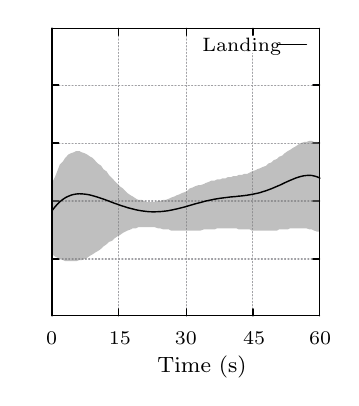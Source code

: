 
\definecolor{ca0a0a4}{RGB}{160,160,164}
\definecolor{c808080}{RGB}{128,128,128}
\begin{tikzpicture}[y=0.80pt, x=0.80pt, yscale=-0.51, xscale=0.49, inner sep=0pt, outer sep=0pt]
\scriptsize
\begin{scope}[draw=black,line join=bevel,line cap=rect,even odd rule,line width=0.512pt]
  \begin{scope}[cm={{1.0,0.0,0.0,1.0,(0.0,0.0)}},draw=black,line join=bevel,line cap=rect,line width=0.512pt]
  \end{scope}
  \begin{scope}[cm={{1.006,0.0,0.0,1.006,(0.0,0.0)}},draw=black,line join=bevel,line cap=rect,line width=0.512pt]
  \end{scope}
  \begin{scope}[cm={{1.006,0.0,0.0,1.006,(0.0,0.0)}},draw=ca0a0a4,dash pattern=on 0.40pt off 0.80pt,line join=round,line cap=round,line width=0.400pt]
    \path[draw] (53.5,268.5) -- (298.5,268.5);
  \end{scope}
  \begin{scope}[cm={{1.006,0.0,0.0,1.006,(0.0,0.0)}},draw=black,line join=round,line cap=round,line width=0.512pt]
    \path[draw] (53.5,268.5) -- (59.5,268.5);
    \path[draw] (298.5,268.5) -- (292.5,268.5);
  \end{scope}
  \begin{scope}[cm={{1.006,0.0,0.0,1.006,(0.0,0.0)}},draw=black,line join=bevel,line cap=rect,line width=0.512pt]
  \end{scope}
  \begin{scope}[cm={{1.006,0.0,0.0,1.006,(27.169,276.216)}},draw=black,line join=bevel,line cap=rect,line width=0.512pt]
  \end{scope}
  \begin{scope}[cm={{1.006,0.0,0.0,1.006,(27.169,276.216)}},draw=black,line join=bevel,line cap=rect,line width=0.512pt]
  \end{scope}
  \begin{scope}[cm={{1.006,0.0,0.0,1.006,(27.169,276.216)}},draw=black,line join=bevel,line cap=rect,line width=0.512pt]
  \end{scope}
  \begin{scope}[cm={{1.006,0.0,0.0,1.006,(27.169,276.216)}},draw=black,line join=bevel,line cap=rect,line width=0.512pt]
  \end{scope}
  \begin{scope}[cm={{1.006,0.0,0.0,1.006,(27.169,276.216)}},draw=black,line join=bevel,line cap=rect,line width=0.512pt]
  \end{scope}
  \begin{scope}[cm={{1.006,0.0,0.0,1.006,(27.169,276.216)}},draw=black,line join=bevel,line cap=rect,line width=0.512pt]
    %\path[fill=black] (0.0,0.0) node[above right] (text40) {24};
  \end{scope}
  \begin{scope}[cm={{1.006,0.0,0.0,1.006,(27.169,276.216)}},draw=black,line join=bevel,line cap=rect,line width=0.512pt]
  \end{scope}
  \begin{scope}[cm={{1.006,0.0,0.0,1.006,(0.0,0.0)}},draw=black,line join=bevel,line cap=rect,line width=0.512pt]
  \end{scope}
  \begin{scope}[cm={{1.006,0.0,0.0,1.006,(0.0,0.0)}},draw=ca0a0a4,dash pattern=on 0.40pt off 0.80pt,line join=round,line cap=round,line width=0.400pt]
    \path[draw] (53.5,218.5) -- (298.5,218.5);
  \end{scope}
  \begin{scope}[cm={{1.006,0.0,0.0,1.006,(0.0,0.0)}},draw=black,line join=round,line cap=round,line width=0.512pt]
    \path[draw] (53.5,218.5) -- (59.5,218.5);
    \path[draw] (298.5,218.5) -- (292.5,218.5);
  \end{scope}
  \begin{scope}[cm={{1.006,0.0,0.0,1.006,(0.0,0.0)}},draw=black,line join=bevel,line cap=rect,line width=0.512pt]
  \end{scope}
  \begin{scope}[cm={{1.006,0.0,0.0,1.006,(27.169,224.897)}},draw=black,line join=bevel,line cap=rect,line width=0.512pt]
  \end{scope}
  \begin{scope}[cm={{1.006,0.0,0.0,1.006,(27.169,224.897)}},draw=black,line join=bevel,line cap=rect,line width=0.512pt]
  \end{scope}
  \begin{scope}[cm={{1.006,0.0,0.0,1.006,(27.169,224.897)}},draw=black,line join=bevel,line cap=rect,line width=0.512pt]
  \end{scope}
  \begin{scope}[cm={{1.006,0.0,0.0,1.006,(27.169,224.897)}},draw=black,line join=bevel,line cap=rect,line width=0.512pt]
  \end{scope}
  \begin{scope}[cm={{1.006,0.0,0.0,1.006,(27.169,224.897)}},draw=black,line join=bevel,line cap=rect,line width=0.512pt]
  \end{scope}
  \begin{scope}[cm={{1.006,0.0,0.0,1.006,(27.169,224.897)}},draw=black,line join=bevel,line cap=rect,line width=0.512pt]
    %\path[fill=black] (0.0,0.0) node[above right] (text70) {26};
  \end{scope}
  \begin{scope}[cm={{1.006,0.0,0.0,1.006,(27.169,224.897)}},draw=black,line join=bevel,line cap=rect,line width=0.512pt]
  \end{scope}
  \begin{scope}[cm={{1.006,0.0,0.0,1.006,(0.0,0.0)}},draw=black,line join=bevel,line cap=rect,line width=0.512pt]
  \end{scope}
  \begin{scope}[cm={{1.006,0.0,0.0,1.006,(0.0,0.0)}},draw=ca0a0a4,dash pattern=on 0.40pt off 0.80pt,line join=round,line cap=round,line width=0.400pt]
    \path[draw] (53.5,167.5) -- (298.5,167.5);
  \end{scope}
  \begin{scope}[cm={{1.006,0.0,0.0,1.006,(0.0,0.0)}},draw=black,line join=round,line cap=round,line width=0.512pt]
    \path[draw] (53.5,167.5) -- (59.5,167.5);
    \path[draw] (298.5,167.5) -- (292.5,167.5);
  \end{scope}
  \begin{scope}[cm={{1.006,0.0,0.0,1.006,(0.0,0.0)}},draw=black,line join=bevel,line cap=rect,line width=0.512pt]
  \end{scope}
  \begin{scope}[cm={{1.006,0.0,0.0,1.006,(28.175,173.578)}},draw=black,line join=bevel,line cap=rect,line width=0.512pt]
  \end{scope}
  \begin{scope}[cm={{1.006,0.0,0.0,1.006,(28.175,173.578)}},draw=black,line join=bevel,line cap=rect,line width=0.512pt]
  \end{scope}
  \begin{scope}[cm={{1.006,0.0,0.0,1.006,(28.175,173.578)}},draw=black,line join=bevel,line cap=rect,line width=0.512pt]
  \end{scope}
  \begin{scope}[cm={{1.006,0.0,0.0,1.006,(28.175,173.578)}},draw=black,line join=bevel,line cap=rect,line width=0.512pt]
  \end{scope}
  \begin{scope}[cm={{1.006,0.0,0.0,1.006,(28.175,173.578)}},draw=black,line join=bevel,line cap=rect,line width=0.512pt]
  \end{scope}
  \begin{scope}[cm={{1.006,0.0,0.0,1.006,(28.175,173.578)}},draw=black,line join=bevel,line cap=rect,line width=0.512pt]
    %\path[fill=black] (0.0,0.0) node[above right] (text100) {28};
  \end{scope}
  \begin{scope}[cm={{1.006,0.0,0.0,1.006,(28.175,173.578)}},draw=black,line join=bevel,line cap=rect,line width=0.512pt]
  \end{scope}
  \begin{scope}[cm={{1.006,0.0,0.0,1.006,(0.0,0.0)}},draw=black,line join=bevel,line cap=rect,line width=0.512pt]
  \end{scope}
  \begin{scope}[cm={{1.006,0.0,0.0,1.006,(0.0,0.0)}},draw=ca0a0a4,dash pattern=on 0.40pt off 0.80pt,line join=round,line cap=round,line width=0.400pt]
    \path[draw] (53.5,116.5) -- (298.5,116.5);
  \end{scope}
  \begin{scope}[cm={{1.006,0.0,0.0,1.006,(0.0,0.0)}},draw=black,line join=round,line cap=round,line width=0.512pt]
    \path[draw] (53.5,116.5) -- (59.5,116.5);
    \path[draw] (298.5,116.5) -- (292.5,116.5);
  \end{scope}
  \begin{scope}[cm={{1.006,0.0,0.0,1.006,(0.0,0.0)}},draw=black,line join=bevel,line cap=rect,line width=0.512pt]
  \end{scope}
  \begin{scope}[cm={{1.006,0.0,0.0,1.006,(27.169,123.266)}},draw=black,line join=bevel,line cap=rect,line width=0.512pt]
  \end{scope}
  \begin{scope}[cm={{1.006,0.0,0.0,1.006,(27.169,123.266)}},draw=black,line join=bevel,line cap=rect,line width=0.512pt]
  \end{scope}
  \begin{scope}[cm={{1.006,0.0,0.0,1.006,(27.169,123.266)}},draw=black,line join=bevel,line cap=rect,line width=0.512pt]
  \end{scope}
  \begin{scope}[cm={{1.006,0.0,0.0,1.006,(27.169,123.266)}},draw=black,line join=bevel,line cap=rect,line width=0.512pt]
  \end{scope}
  \begin{scope}[cm={{1.006,0.0,0.0,1.006,(27.169,123.266)}},draw=black,line join=bevel,line cap=rect,line width=0.512pt]
  \end{scope}
  \begin{scope}[cm={{1.006,0.0,0.0,1.006,(27.169,123.266)}},draw=black,line join=bevel,line cap=rect,line width=0.512pt]
    %\path[fill=black] (0.0,0.0) node[above right] (text130) {30};
  \end{scope}
  \begin{scope}[cm={{1.006,0.0,0.0,1.006,(27.169,123.266)}},draw=black,line join=bevel,line cap=rect,line width=0.512pt]
  \end{scope}
  \begin{scope}[cm={{1.006,0.0,0.0,1.006,(0.0,0.0)}},draw=black,line join=bevel,line cap=rect,line width=0.512pt]
  \end{scope}
  \begin{scope}[cm={{1.006,0.0,0.0,1.006,(0.0,0.0)}},draw=ca0a0a4,dash pattern=on 0.40pt off 0.80pt,line join=round,line cap=round,line width=0.400pt]
    \path[draw] (53.5,65.5) -- (298.5,65.5);
  \end{scope}
  \begin{scope}[cm={{1.006,0.0,0.0,1.006,(0.0,0.0)}},draw=black,line join=round,line cap=round,line width=0.512pt]
    \path[draw] (53.5,65.5) -- (59.5,65.5);
    \path[draw] (298.5,65.5) -- (292.5,65.5);
  \end{scope}
  \begin{scope}[cm={{1.006,0.0,0.0,1.006,(0.0,0.0)}},draw=black,line join=bevel,line cap=rect,line width=0.512pt]
  \end{scope}
  \begin{scope}[cm={{1.006,0.0,0.0,1.006,(27.169,71.947)}},draw=black,line join=bevel,line cap=rect,line width=0.512pt]
  \end{scope}
  \begin{scope}[cm={{1.006,0.0,0.0,1.006,(27.169,71.947)}},draw=black,line join=bevel,line cap=rect,line width=0.512pt]
  \end{scope}
  \begin{scope}[cm={{1.006,0.0,0.0,1.006,(27.169,71.947)}},draw=black,line join=bevel,line cap=rect,line width=0.512pt]
  \end{scope}
  \begin{scope}[cm={{1.006,0.0,0.0,1.006,(27.169,71.947)}},draw=black,line join=bevel,line cap=rect,line width=0.512pt]
  \end{scope}
  \begin{scope}[cm={{1.006,0.0,0.0,1.006,(27.169,71.947)}},draw=black,line join=bevel,line cap=rect,line width=0.512pt]
  \end{scope}
  \begin{scope}[cm={{1.006,0.0,0.0,1.006,(27.169,71.947)}},draw=black,line join=bevel,line cap=rect,line width=0.512pt]
    %\path[fill=black] (0.0,0.0) node[above right] (text160) {32};
  \end{scope}
  \begin{scope}[cm={{1.006,0.0,0.0,1.006,(27.169,71.947)}},draw=black,line join=bevel,line cap=rect,line width=0.512pt]
  \end{scope}
  \begin{scope}[cm={{1.006,0.0,0.0,1.006,(0.0,0.0)}},draw=black,line join=bevel,line cap=rect,line width=0.512pt]
  \end{scope}
  \begin{scope}[cm={{1.006,0.0,0.0,1.006,(0.0,0.0)}},draw=ca0a0a4,dash pattern=on 0.40pt off 0.80pt,line join=round,line cap=round,line width=0.400pt]
    \path[draw] (53.5,15.5) -- (298.5,15.5);
  \end{scope}
  \begin{scope}[cm={{1.006,0.0,0.0,1.006,(0.0,0.0)}},draw=black,line join=round,line cap=round,line width=0.512pt]
    \path[draw] (53.5,15.5) -- (59.5,15.5);
    \path[draw] (298.5,15.5) -- (292.5,15.5);
  \end{scope}
  \begin{scope}[cm={{1.006,0.0,0.0,1.006,(0.0,0.0)}},draw=black,line join=bevel,line cap=rect,line width=0.512pt]
  \end{scope}
  \begin{scope}[cm={{1.006,0.0,0.0,1.006,(27.169,20.628)}},draw=black,line join=bevel,line cap=rect,line width=0.512pt]
  \end{scope}
  \begin{scope}[cm={{1.006,0.0,0.0,1.006,(27.169,20.628)}},draw=black,line join=bevel,line cap=rect,line width=0.512pt]
  \end{scope}
  \begin{scope}[cm={{1.006,0.0,0.0,1.006,(27.169,20.628)}},draw=black,line join=bevel,line cap=rect,line width=0.512pt]
  \end{scope}
  \begin{scope}[cm={{1.006,0.0,0.0,1.006,(27.169,20.628)}},draw=black,line join=bevel,line cap=rect,line width=0.512pt]
  \end{scope}
  \begin{scope}[cm={{1.006,0.0,0.0,1.006,(27.169,20.628)}},draw=black,line join=bevel,line cap=rect,line width=0.512pt]
  \end{scope}
  \begin{scope}[cm={{1.006,0.0,0.0,1.006,(27.169,20.628)}},draw=black,line join=bevel,line cap=rect,line width=0.512pt]
    %\path[fill=black] (0.0,0.0) node[above right] (text190) {34};
  \end{scope}
  \begin{scope}[cm={{1.006,0.0,0.0,1.006,(27.169,20.628)}},draw=black,line join=bevel,line cap=rect,line width=0.512pt]
  \end{scope}
  \begin{scope}[cm={{1.006,0.0,0.0,1.006,(0.0,0.0)}},draw=black,line join=bevel,line cap=rect,line width=0.512pt]
  \end{scope}
  \begin{scope}[cm={{1.006,0.0,0.0,1.006,(0.0,0.0)}},draw=ca0a0a4,dash pattern=on 0.40pt off 0.80pt,line join=round,line cap=round,line width=0.400pt]
    \path[draw] (53.5,268.5) -- (53.5,15.5);
  \end{scope}
  \begin{scope}[cm={{1.006,0.0,0.0,1.006,(0.0,0.0)}},draw=black,line join=round,line cap=round,line width=0.512pt]
    \path[draw] (53.5,268.5) -- (53.5,262.5);
    \path[draw] (53.5,15.5) -- (53.5,21.5);
  \end{scope}
  \begin{scope}[cm={{1.006,0.0,0.0,1.006,(0.0,0.0)}},draw=black,line join=bevel,line cap=rect,line width=0.512pt]
  \end{scope}
  \begin{scope}[cm={{1.006,0.0,0.0,1.006,(48.3,298.353)}},draw=black,line join=bevel,line cap=rect,line width=0.512pt]
  \end{scope}
  \begin{scope}[cm={{1.006,0.0,0.0,1.006,(48.3,298.353)}},draw=black,line join=bevel,line cap=rect,line width=0.512pt]
  \end{scope}
  \begin{scope}[cm={{1.006,0.0,0.0,1.006,(48.3,298.353)}},draw=black,line join=bevel,line cap=rect,line width=0.512pt]
  \end{scope}
  \begin{scope}[cm={{1.006,0.0,0.0,1.006,(48.3,298.353)}},draw=black,line join=bevel,line cap=rect,line width=0.512pt]
  \end{scope}
  \begin{scope}[cm={{1.006,0.0,0.0,1.006,(48.3,298.353)}},draw=black,line join=bevel,line cap=rect,line width=0.512pt]
  \end{scope}
  \begin{scope}[cm={{1.006,0.0,0.0,1.006,(48.3,295.353)}},draw=black,line join=bevel,line cap=rect,line width=0.512pt]
    \path[fill=black] (0.0,0.0) node[above right] (text220) {0};
  \end{scope}
  \begin{scope}[cm={{1.006,0.0,0.0,1.006,(48.3,298.353)}},draw=black,line join=bevel,line cap=rect,line width=0.512pt]
  \end{scope}
  \begin{scope}[cm={{1.006,0.0,0.0,1.006,(0.0,0.0)}},draw=black,line join=bevel,line cap=rect,line width=0.512pt]
  \end{scope}
  \begin{scope}[cm={{1.006,0.0,0.0,1.006,(0.0,0.0)}},draw=ca0a0a4,dash pattern=on 0.40pt off 0.80pt,line join=round,line cap=round,line width=0.400pt]
    \path[draw] (114.5,268.5) -- (114.5,15.5);
  \end{scope}
  \begin{scope}[cm={{1.006,0.0,0.0,1.006,(0.0,0.0)}},draw=black,line join=round,line cap=round,line width=0.512pt]
    \path[draw] (114.5,268.5) -- (114.5,262.5);
    \path[draw] (114.5,15.5) -- (114.5,21.5);
  \end{scope}
  \begin{scope}[cm={{1.006,0.0,0.0,1.006,(0.0,0.0)}},draw=black,line join=bevel,line cap=rect,line width=0.512pt]
  \end{scope}
  \begin{scope}[cm={{1.006,0.0,0.0,1.006,(106.159,298.353)}},draw=black,line join=bevel,line cap=rect,line width=0.512pt]
  \end{scope}
  \begin{scope}[cm={{1.006,0.0,0.0,1.006,(106.159,298.353)}},draw=black,line join=bevel,line cap=rect,line width=0.512pt]
  \end{scope}
  \begin{scope}[cm={{1.006,0.0,0.0,1.006,(106.159,298.353)}},draw=black,line join=bevel,line cap=rect,line width=0.512pt]
  \end{scope}
  \begin{scope}[cm={{1.006,0.0,0.0,1.006,(106.159,298.353)}},draw=black,line join=bevel,line cap=rect,line width=0.512pt]
  \end{scope}
  \begin{scope}[cm={{1.006,0.0,0.0,1.006,(106.159,298.353)}},draw=black,line join=bevel,line cap=rect,line width=0.512pt]
  \end{scope}
  \begin{scope}[cm={{1.006,0.0,0.0,1.006,(106.159,295.353)}},draw=black,line join=bevel,line cap=rect,line width=0.512pt]
    \path[fill=black] (0.0,0.0) node[above right] (text250) {15};
  \end{scope}
  \begin{scope}[cm={{1.006,0.0,0.0,1.006,(106.159,298.353)}},draw=black,line join=bevel,line cap=rect,line width=0.512pt]
  \end{scope}
  \begin{scope}[cm={{1.006,0.0,0.0,1.006,(0.0,0.0)}},draw=black,line join=bevel,line cap=rect,line width=0.512pt]
  \end{scope}
  \begin{scope}[cm={{1.006,0.0,0.0,1.006,(0.0,0.0)}},draw=ca0a0a4,dash pattern=on 0.40pt off 0.80pt,line join=round,line cap=round,line width=0.400pt]
    \path[draw] (176.5,268.5) -- (176.5,15.5);
  \end{scope}
  \begin{scope}[cm={{1.006,0.0,0.0,1.006,(0.0,0.0)}},draw=black,line join=round,line cap=round,line width=0.512pt]
    \path[draw] (176.5,268.5) -- (176.5,262.5);
    \path[draw] (176.5,15.5) -- (176.5,21.5);
  \end{scope}
  \begin{scope}[cm={{1.006,0.0,0.0,1.006,(0.0,0.0)}},draw=black,line join=bevel,line cap=rect,line width=0.512pt]
  \end{scope}
  \begin{scope}[cm={{1.006,0.0,0.0,1.006,(167.038,298.353)}},draw=black,line join=bevel,line cap=rect,line width=0.512pt]
  \end{scope}
  \begin{scope}[cm={{1.006,0.0,0.0,1.006,(167.038,298.353)}},draw=black,line join=bevel,line cap=rect,line width=0.512pt]
  \end{scope}
  \begin{scope}[cm={{1.006,0.0,0.0,1.006,(167.038,298.353)}},draw=black,line join=bevel,line cap=rect,line width=0.512pt]
  \end{scope}
  \begin{scope}[cm={{1.006,0.0,0.0,1.006,(167.038,298.353)}},draw=black,line join=bevel,line cap=rect,line width=0.512pt]
  \end{scope}
  \begin{scope}[cm={{1.006,0.0,0.0,1.006,(167.038,298.353)}},draw=black,line join=bevel,line cap=rect,line width=0.512pt]
  \end{scope}
  \begin{scope}[cm={{1.006,0.0,0.0,1.006,(167.038,295.353)}},draw=black,line join=bevel,line cap=rect,line width=0.512pt]
    \path[fill=black] (0.0,0.0) node[above right] (text280) {30};
  \end{scope}
  \begin{scope}[cm={{1.006,0.0,0.0,1.006,(167.038,298.353)}},draw=black,line join=bevel,line cap=rect,line width=0.512pt]
  \end{scope}
  \begin{scope}[cm={{1.006,0.0,0.0,1.006,(0.0,0.0)}},draw=black,line join=bevel,line cap=rect,line width=0.512pt]
  \end{scope}
  \begin{scope}[cm={{1.006,0.0,0.0,1.006,(0.0,0.0)}},draw=ca0a0a4,dash pattern=on 0.40pt off 0.80pt,line join=round,line cap=round,line width=0.400pt]
    \path[draw] (237.5,268.5) -- (237.5,37.5);
    \path[draw] (237.5,21.5) -- (237.5,15.5);
  \end{scope}
  \begin{scope}[cm={{1.006,0.0,0.0,1.006,(0.0,0.0)}},draw=black,line join=round,line cap=round,line width=0.512pt]
    \path[draw] (237.5,268.5) -- (237.5,262.5);
    \path[draw] (237.5,15.5) -- (237.5,21.5);
  \end{scope}
  \begin{scope}[cm={{1.006,0.0,0.0,1.006,(0.0,0.0)}},draw=black,line join=bevel,line cap=rect,line width=0.512pt]
  \end{scope}
  \begin{scope}[cm={{1.006,0.0,0.0,1.006,(229.928,298.353)}},draw=black,line join=bevel,line cap=rect,line width=0.512pt]
  \end{scope}
  \begin{scope}[cm={{1.006,0.0,0.0,1.006,(229.928,298.353)}},draw=black,line join=bevel,line cap=rect,line width=0.512pt]
  \end{scope}
  \begin{scope}[cm={{1.006,0.0,0.0,1.006,(229.928,298.353)}},draw=black,line join=bevel,line cap=rect,line width=0.512pt]
  \end{scope}
  \begin{scope}[cm={{1.006,0.0,0.0,1.006,(229.928,298.353)}},draw=black,line join=bevel,line cap=rect,line width=0.512pt]
  \end{scope}
  \begin{scope}[cm={{1.006,0.0,0.0,1.006,(229.928,298.353)}},draw=black,line join=bevel,line cap=rect,line width=0.512pt]
  \end{scope}
  \begin{scope}[cm={{1.006,0.0,0.0,1.006,(229.928,295.353)}},draw=black,line join=bevel,line cap=rect,line width=0.512pt]
    \path[fill=black] (0.0,0.0) node[above right] (text312) {45};
  \end{scope}
  \begin{scope}[cm={{1.006,0.0,0.0,1.006,(229.928,298.353)}},draw=black,line join=bevel,line cap=rect,line width=0.512pt]
  \end{scope}
  \begin{scope}[cm={{1.006,0.0,0.0,1.006,(0.0,0.0)}},draw=black,line join=bevel,line cap=rect,line width=0.512pt]
  \end{scope}
  \begin{scope}[cm={{1.006,0.0,0.0,1.006,(0.0,0.0)}},draw=ca0a0a4,dash pattern=on 0.40pt off 0.80pt,line join=round,line cap=round,line width=0.400pt]
    \path[draw] (298.5,268.5) -- (298.5,15.5);
  \end{scope}
  \begin{scope}[cm={{1.006,0.0,0.0,1.006,(0.0,0.0)}},draw=black,line join=round,line cap=round,line width=0.512pt]
    \path[draw] (298.5,268.5) -- (298.5,262.5);
    \path[draw] (298.5,15.5) -- (298.5,21.5);
  \end{scope}
  \begin{scope}[cm={{1.006,0.0,0.0,1.006,(0.0,0.0)}},draw=black,line join=bevel,line cap=rect,line width=0.512pt]
  \end{scope}
  \begin{scope}[cm={{1.006,0.0,0.0,1.006,(290.806,298.353)}},draw=black,line join=bevel,line cap=rect,line width=0.512pt]
  \end{scope}
  \begin{scope}[cm={{1.006,0.0,0.0,1.006,(290.806,298.353)}},draw=black,line join=bevel,line cap=rect,line width=0.512pt]
  \end{scope}
  \begin{scope}[cm={{1.006,0.0,0.0,1.006,(290.806,298.353)}},draw=black,line join=bevel,line cap=rect,line width=0.512pt]
  \end{scope}
  \begin{scope}[cm={{1.006,0.0,0.0,1.006,(290.806,298.353)}},draw=black,line join=bevel,line cap=rect,line width=0.512pt]
  \end{scope}
  \begin{scope}[cm={{1.006,0.0,0.0,1.006,(290.806,298.353)}},draw=black,line join=bevel,line cap=rect,line width=0.512pt]
  \end{scope}
  \begin{scope}[cm={{1.006,0.0,0.0,1.006,(290.806,295.353)}},draw=black,line join=bevel,line cap=rect,line width=0.512pt]
    \path[fill=black] (0.0,0.0) node[above right] (text342) {60};
  \end{scope}
  \begin{scope}[cm={{1.006,0.0,0.0,1.006,(290.806,298.353)}},draw=black,line join=bevel,line cap=rect,line width=0.512pt]
  \end{scope}
  \begin{scope}[cm={{1.006,0.0,0.0,1.006,(0.0,0.0)}},draw=black,line join=bevel,line cap=rect,line width=0.512pt]
  \end{scope}
  \begin{scope}[cm={{1.006,0.0,0.0,1.006,(0.0,0.0)}},draw=black,line join=round,line cap=round,line width=0.512pt]
    \path[draw] (53.5,15.5) -- (53.5,268.5) -- (298.5,268.5) --
      (298.5,15.5) -- (53.5,15.5);
  \end{scope}
  \begin{scope}[cm={{1.006,0.0,0.0,1.006,(0.0,0.0)}},draw=black,line join=bevel,line cap=rect,line width=0.512pt]
  \end{scope}
  \begin{scope}[cm={{0.0,-1.006,1.006,0.0,(13.584,176.597)}},draw=black,line join=bevel,line cap=rect,line width=0.512pt]
  \end{scope}
  \begin{scope}[cm={{0.0,-1.006,1.006,0.0,(13.584,176.597)}},draw=black,line join=bevel,line cap=rect,line width=0.512pt]
  \end{scope}
  \begin{scope}[cm={{0.0,-1.006,1.006,0.0,(13.584,176.597)}},draw=black,line join=bevel,line cap=rect,line width=0.512pt]
  \end{scope}
  \begin{scope}[cm={{0.0,-1.006,1.006,0.0,(13.584,176.597)}},draw=black,line join=bevel,line cap=rect,line width=0.512pt]
  \end{scope}
  \begin{scope}[cm={{0.0,-1.006,1.006,0.0,(13.584,176.597)}},draw=black,line join=bevel,line cap=rect,line width=0.512pt]
  \end{scope}
  \begin{scope}[cm={{0.0,-1.006,1.006,0.0,(9.584,176.597)}},draw=black,line join=bevel,line cap=rect,line width=0.512pt]
    %\path[fill=black] (0.0,0.0) node[above right] (text366) {\rotatebox{90}{Power (W)}};
  \end{scope}
  \begin{scope}[cm={{0.0,-1.006,1.006,0.0,(13.584,176.597)}},draw=black,line join=bevel,line cap=rect,line width=0.512pt]
  \end{scope}
  \begin{scope}[cm={{1.006,0.0,0.0,1.006,(150.938,317.472)}},draw=black,line join=bevel,line cap=rect,line width=0.512pt]
  \end{scope}
  \begin{scope}[cm={{1.006,0.0,0.0,1.006,(150.938,317.472)}},draw=black,line join=bevel,line cap=rect,line width=0.512pt]
  \end{scope}
  \begin{scope}[cm={{1.006,0.0,0.0,1.006,(150.938,317.472)}},draw=black,line join=bevel,line cap=rect,line width=0.512pt]
  \end{scope}
  \begin{scope}[cm={{1.006,0.0,0.0,1.006,(150.938,317.472)}},draw=black,line join=bevel,line cap=rect,line width=0.512pt]
  \end{scope}
  \begin{scope}[cm={{1.006,0.0,0.0,1.006,(150.938,317.472)}},draw=black,line join=bevel,line cap=rect,line width=0.512pt]
  \end{scope}
  \begin{scope}[cm={{1.006,0.0,0.0,1.006,(150.938,325.472)}},draw=black,line join=bevel,line cap=rect,line width=0.512pt]
    \path[fill=black] (0.0,0.0) node[above right] (text382) {\footnotesize Time (s)};
  \end{scope}
  \begin{scope}[cm={{1.006,0.0,0.0,1.006,(150.938,317.472)}},draw=black,line join=bevel,line cap=rect,line width=0.512pt]
  \end{scope}
  \begin{scope}[cm={{1.006,0.0,0.0,1.006,(0.0,0.0)}},draw=black,line join=bevel,line cap=rect,line width=0.512pt]
  \end{scope}
  \begin{scope}[cm={{1.006,0.0,0.0,1.006,(0.0,0.0)}},draw=black,line join=bevel,line cap=rect,line width=0.512pt]
  \end{scope}
  \begin{scope}[cm={{1.006,0.0,0.0,1.006,(0.0,0.0)}},draw=black,line join=bevel,line cap=rect,line width=0.512pt]
  \end{scope}
  \begin{scope}[cm={{1.006,0.0,0.0,1.006,(0.0,0.0)}},draw=c808080,fill=c808080,line join=bevel,line cap=rect,draw opacity=0.500,fill opacity=0.500,line width=0.512pt,transparency group]
    \path[fill,even odd rule] (53.5,214.5) -- (56.5,216.5) --
      (58.5,217.5) -- (60.5,218.5) -- (63.5,219.5) --
      (65.5,220.5) -- (68.5,220.5) -- (70.5,220.5) --
      (73.5,220.5) -- (75.5,220.5) -- (78.5,219.5) --
      (80.5,219.5) -- (83.5,218.5) -- (85.5,217.5) --
      (88.5,215.5) -- (90.5,214.5) -- (93.5,212.5) --
      (95.5,211.5) -- (98.5,209.5) -- (100.5,207.5) --
      (103.5,205.5) -- (105.5,203.5) -- (108.5,202.5) --
      (110.5,200.5) -- (113.5,198.5) -- (115.5,197.5) --
      (118.5,195.5) -- (120.5,194.5) -- (122.5,193.5) --
      (125.5,192.5) -- (127.5,191.5) -- (130.5,191.5) --
      (132.5,190.5) -- (135.5,190.5) -- (137.5,190.5) --
      (140.5,190.5) -- (142.5,190.5) -- (145.5,190.5) --
      (147.5,190.5) -- (150.5,191.5) -- (152.5,191.5) --
      (155.5,192.5) -- (157.5,192.5) -- (160.5,192.5) --
      (162.5,193.5) -- (165.5,193.5) -- (167.5,193.5) --
      (170.5,193.5) -- (172.5,193.5) -- (175.5,193.5) --
      (177.5,193.5) -- (179.5,193.5) -- (182.5,193.5) --
      (184.5,193.5) -- (187.5,193.5) -- (189.5,193.5) --
      (192.5,192.5) -- (194.5,192.5) -- (197.5,192.5) --
      (199.5,192.5) -- (202.5,192.5) -- (204.5,191.5) --
      (207.5,191.5) -- (209.5,191.5) -- (212.5,191.5) --
      (214.5,191.5) -- (217.5,191.5) -- (219.5,191.5) --
      (222.5,191.5) -- (224.5,192.5) -- (227.5,192.5) --
      (229.5,192.5) -- (232.5,192.5) -- (234.5,192.5) --
      (236.5,193.5) -- (239.5,193.5) -- (241.5,193.5) --
      (244.5,193.5) -- (246.5,193.5) -- (249.5,193.5) --
      (251.5,193.5) -- (254.5,193.5) -- (256.5,193.5) --
      (259.5,193.5) -- (261.5,192.5) -- (264.5,192.5) --
      (266.5,192.5) -- (269.5,192.5) -- (271.5,191.5) --
      (274.5,191.5) -- (276.5,191.5) -- (279.5,191.5) --
      (281.5,191.5) -- (284.5,191.5) -- (286.5,191.5) --
      (289.5,192.5) -- (291.5,192.5) -- (293.5,193.5) --
      (296.5,194.5) -- (298.5,194.5) -- (298.5,116.5) --
      (296.5,115.5) -- (293.5,115.5) -- (291.5,114.5) --
      (289.5,114.5) -- (286.5,115.5) -- (284.5,115.5) --
      (281.5,116.5) -- (279.5,117.5) -- (276.5,119.5) --
      (274.5,120.5) -- (271.5,122.5) -- (269.5,123.5) --
      (266.5,125.5) -- (264.5,127.5) -- (261.5,128.5) --
      (259.5,130.5) -- (256.5,131.5) -- (254.5,133.5) --
      (251.5,134.5) -- (249.5,136.5) -- (246.5,137.5) --
      (244.5,138.5) -- (241.5,139.5) -- (239.5,140.5) --
      (236.5,141.5) -- (234.5,142.5) -- (232.5,143.5) --
      (229.5,143.5) -- (227.5,144.5) -- (224.5,144.5) --
      (222.5,145.5) -- (219.5,145.5) -- (217.5,146.5) --
      (214.5,146.5) -- (212.5,147.5) -- (209.5,147.5) --
      (207.5,148.5) -- (204.5,148.5) -- (202.5,149.5) --
      (199.5,149.5) -- (197.5,150.5) -- (194.5,151.5) --
      (192.5,152.5) -- (189.5,153.5) -- (187.5,153.5) --
      (184.5,154.5) -- (182.5,155.5) -- (179.5,156.5) --
      (177.5,158.5) -- (175.5,159.5) -- (172.5,160.5) --
      (170.5,161.5) -- (167.5,162.5) -- (165.5,163.5) --
      (162.5,164.5) -- (160.5,165.5) -- (157.5,166.5) --
      (155.5,166.5) -- (152.5,167.5) -- (150.5,167.5) --
      (147.5,168.5) -- (145.5,168.5) -- (142.5,168.5) --
      (140.5,168.5) -- (137.5,167.5) -- (135.5,166.5) --
      (132.5,166.5) -- (130.5,165.5) -- (127.5,163.5) --
      (125.5,162.5) -- (122.5,160.5) -- (120.5,158.5) --
      (118.5,156.5) -- (115.5,154.5) -- (113.5,152.5) --
      (110.5,149.5) -- (108.5,147.5) -- (105.5,144.5) --
      (103.5,141.5) -- (100.5,139.5) -- (98.5,136.5) --
      (95.5,134.5) -- (93.5,132.5) -- (90.5,129.5) --
      (88.5,128.5) -- (85.5,126.5) -- (83.5,125.5) --
      (80.5,124.5) -- (78.5,123.5) -- (75.5,123.5) --
      (73.5,124.5) -- (70.5,125.5) -- (68.5,126.5) --
      (65.5,129.5) -- (63.5,132.5) -- (60.5,135.5) --
      (58.5,140.5) -- (56.5,145.5) -- (53.5,151.5) --
      (53.5,214.5);
  \end{scope}
  \begin{scope}[cm={{1.006,0.0,0.0,1.006,(0.0,0.0)}},draw=black,line join=bevel,line cap=rect,line width=0.512pt]
  \end{scope}
  \begin{scope}[cm={{1.006,0.0,0.0,1.006,(218.356,33.206)}},draw=black,line join=bevel,line cap=rect,line width=0.512pt]
  \end{scope}
  \begin{scope}[cm={{1.006,0.0,0.0,1.006,(218.356,33.206)}},draw=black,line join=bevel,line cap=rect,line width=0.512pt]
  \end{scope}
  \begin{scope}[cm={{1.006,0.0,0.0,1.006,(218.356,33.206)}},draw=black,line join=bevel,line cap=rect,line width=0.512pt]
  \end{scope}
  \begin{scope}[cm={{1.006,0.0,0.0,1.006,(218.356,33.206)}},draw=black,line join=bevel,line cap=rect,line width=0.512pt]
  \end{scope}
  \begin{scope}[cm={{1.006,0.0,0.0,1.006,(218.356,33.206)}},draw=black,line join=bevel,line cap=rect,line width=0.512pt]
  \end{scope}
  \begin{scope}[cm={{1.006,0.0,0.0,1.006,(192.356,39.406)}},draw=black,line join=bevel,line cap=rect,line width=0.512pt]
    \path[fill=black] (0.0,0.0) node[above right] (text410) {\scriptsize Landing};
  \end{scope}
  \begin{scope}[cm={{1.006,0.0,0.0,1.006,(218.356,33.206)}},draw=black,line join=bevel,line cap=rect,line width=0.512pt]
  \end{scope}
  \begin{scope}[cm={{1.006,0.0,0.0,1.006,(0.0,0.0)}},draw=black,line join=bevel,line cap=rect,line width=0.512pt]
  \end{scope}
  \begin{scope}[cm={{1.006,0.0,0.0,1.006,(0.0,0.0)}},draw=black,line join=round,line cap=round,line width=0.512pt]
    \path[draw,even odd rule] (260.5,29.5) -- (286.5,29.5);
  \end{scope}
  \begin{scope}[cm={{1.006,0.0,0.0,1.006,(0.0,0.0)}},draw=black,line join=bevel,line cap=rect,line width=0.512pt]
  \end{scope}
  \begin{scope}[cm={{1.006,0.0,0.0,1.006,(0.0,0.0)}},draw=black,line join=bevel,line cap=rect,line width=0.512pt]
  \end{scope}
  \begin{scope}[cm={{1.006,0.0,0.0,1.006,(0.0,0.0)}},draw=black,line join=bevel,line cap=rect,line width=0.512pt]
  \end{scope}
  \begin{scope}[cm={{1.006,0.0,0.0,1.006,(0.0,0.0)}},draw=black,line join=bevel,line cap=rect,line width=0.512pt]
  \end{scope}
  \begin{scope}[cm={{1.006,0.0,0.0,1.006,(0.0,0.0)}},draw=black,line join=round,line cap=round,line width=0.512pt]
    \path[draw] (53.5,175.9) -- (53.5,175.9) -- (56.0,172.8) --
      (58.5,170.1) -- (60.9,167.9) -- (63.4,166.0) --
      (65.9,164.4) -- (68.4,163.3) -- (70.9,162.3) --
      (73.3,161.7) -- (75.8,161.3) -- (78.3,161.1) --
      (80.8,161.2) -- (83.2,161.4) -- (85.7,161.7) --
      (88.2,162.2) -- (90.7,162.8) -- (93.2,163.5) --
      (95.6,164.2) -- (98.1,165.0) -- (100.6,165.8) --
      (103.1,166.7) -- (105.6,167.6) -- (108.0,168.5) --
      (110.5,169.4) -- (113.0,170.2) -- (115.5,171.1) --
      (118.0,171.9) -- (120.4,172.6) -- (122.9,173.4) --
      (125.4,174.0) -- (127.9,174.6) -- (130.3,175.2) --
      (132.8,175.7) -- (135.3,176.1) -- (137.8,176.4) --
      (140.3,176.7) -- (142.7,176.9) -- (145.2,177.0) --
      (147.7,177.0) -- (150.2,176.9) -- (152.6,176.8) --
      (155.1,176.6) -- (157.6,176.3) -- (160.1,176.0) --
      (162.6,175.5) -- (165.0,175.0) -- (167.5,174.5) --
      (170.0,173.9) -- (172.5,173.3) -- (175.0,172.7) --
      (177.4,172.0) -- (179.9,171.3) -- (182.4,170.6) --
      (184.9,169.9) -- (187.4,169.3) -- (189.8,168.7) --
      (192.3,168.0) -- (194.8,167.4) -- (197.3,166.9) --
      (199.8,166.4) -- (202.2,165.9) -- (204.7,165.5) --
      (207.2,165.1) -- (209.7,164.8) -- (212.1,164.5) --
      (214.6,164.2) -- (217.1,163.9) -- (219.6,163.7) --
      (222.1,163.5) -- (224.5,163.2) -- (227.0,163.0) --
      (229.5,162.7) -- (232.0,162.4) -- (234.4,162.0) --
      (236.9,161.6) -- (239.4,161.1) -- (241.9,160.6) --
      (244.4,160.0) -- (246.8,159.2) -- (249.3,158.5) --
      (251.8,157.6) -- (254.3,156.7) -- (256.8,155.7) --
      (259.2,154.7) -- (261.7,153.7) -- (264.2,152.6) --
      (266.7,151.4) -- (269.2,150.3) -- (271.6,149.3) --
      (274.1,148.3) -- (276.6,147.3) -- (279.1,146.5) --
      (281.6,145.8) -- (284.0,145.3) -- (286.5,145.0) --
      (289.0,144.9) -- (291.5,145.0) -- (293.9,145.5) --
      (296.4,146.2) -- (298.9,147.3);
  \end{scope}
  \begin{scope}[cm={{1.006,0.0,0.0,1.006,(0.0,0.0)}},draw=black,line join=bevel,line cap=rect,line width=0.512pt]
  \end{scope}
  \begin{scope}[cm={{1.006,0.0,0.0,1.006,(0.0,0.0)}},draw=black,line join=bevel,line cap=rect,line width=0.512pt]
  \end{scope}
  \begin{scope}[cm={{1.006,0.0,0.0,1.006,(0.0,0.0)}},draw=black,line join=round,line cap=round,line width=0.512pt]
    \path[draw] (53.5,15.5) -- (53.5,268.5) -- (298.5,268.5) --
      (298.5,15.5) -- (53.5,15.5);
  \end{scope}
  \begin{scope}[cm={{1.006,0.0,0.0,1.006,(0.0,0.0)}},draw=black,line join=bevel,line cap=rect,line width=0.512pt]
  \end{scope}
  \begin{scope}[cm={{1.0,0.0,0.0,1.0,(0.0,0.0)}},draw=black,line join=bevel,line cap=rect,line width=0.512pt]
  \end{scope}
\end{scope}
\end{tikzpicture}
